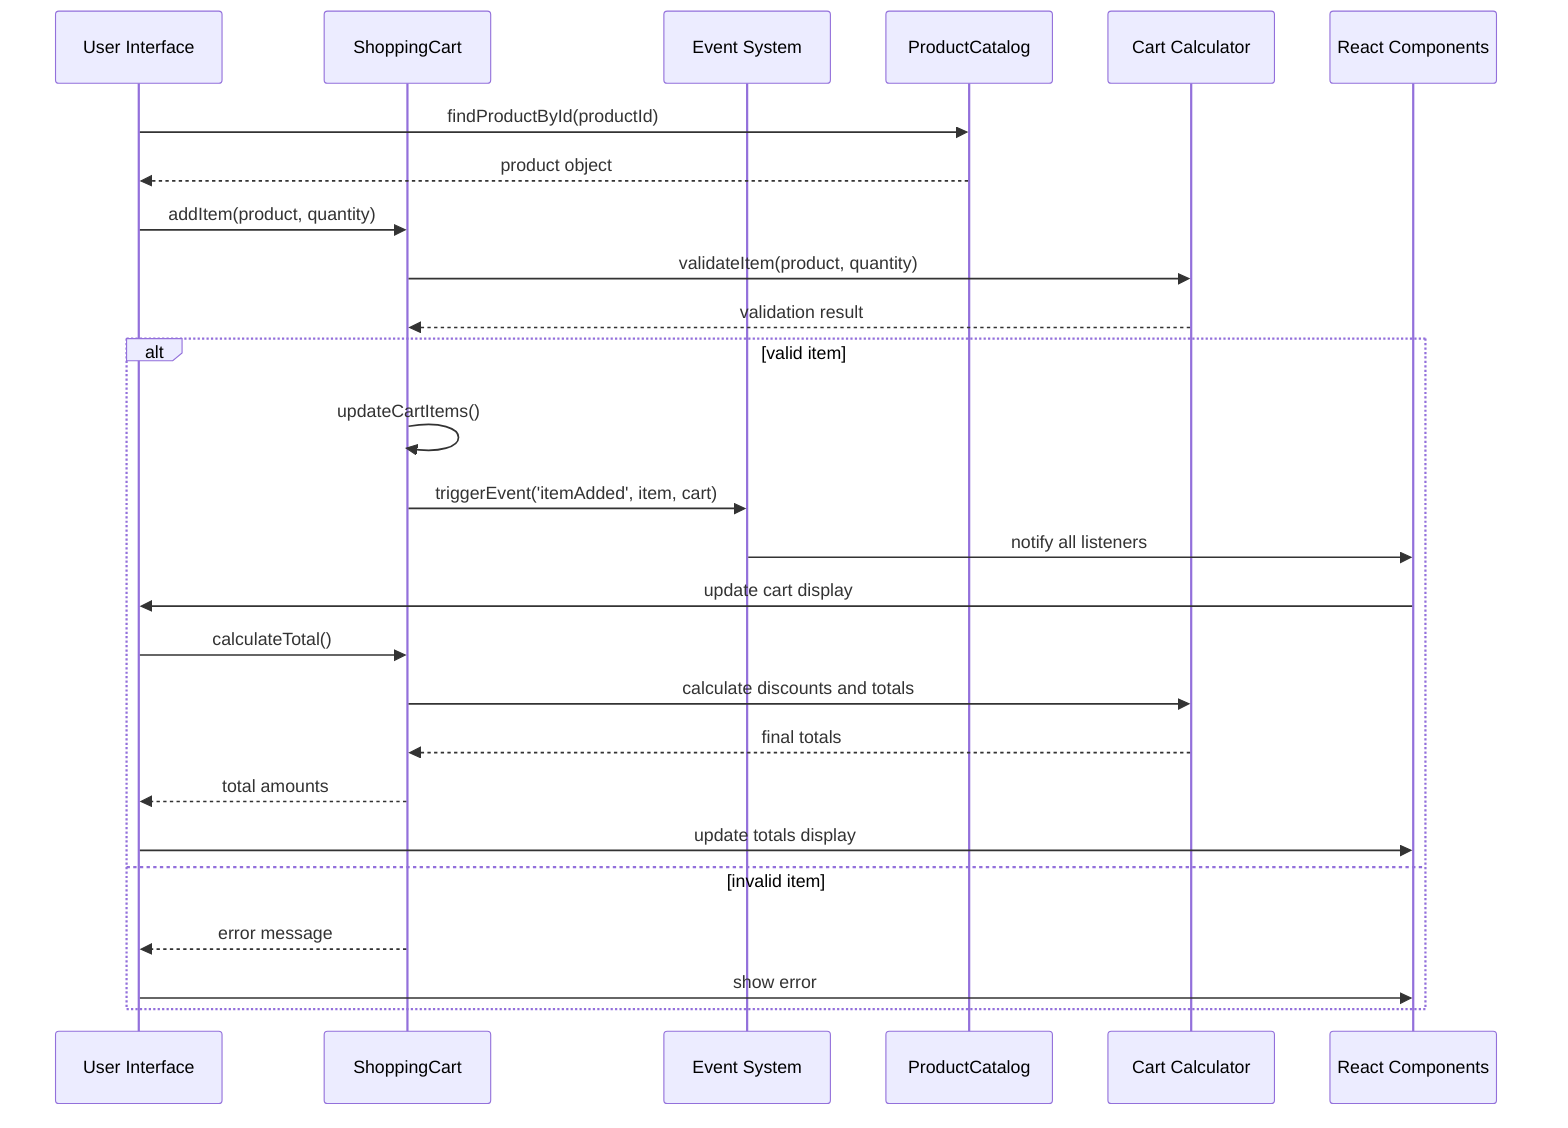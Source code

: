 %% Challenge 3: Event-Driven Architecture Flow
sequenceDiagram
    participant UI as User Interface
    participant SC as ShoppingCart
    participant ES as Event System
    participant PC as ProductCatalog
    participant CC as Cart Calculator
    participant RC as React Components
    
    UI->>PC: findProductById(productId)
    PC-->>UI: product object
    UI->>SC: addItem(product, quantity)
    SC->>CC: validateItem(product, quantity)
    CC-->>SC: validation result
    alt valid item
        SC->>SC: updateCartItems()
        SC->>ES: triggerEvent('itemAdded', item, cart)
        ES->>RC: notify all listeners
        RC->>UI: update cart display
        UI->>SC: calculateTotal()
        SC->>CC: calculate discounts and totals
        CC-->>SC: final totals
        SC-->>UI: total amounts
        UI->>RC: update totals display
    else invalid item
        SC-->>UI: error message
        UI->>RC: show error
    end